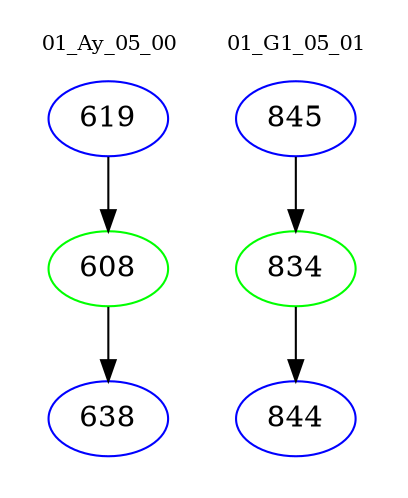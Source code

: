 digraph{
subgraph cluster_0 {
color = white
label = "01_Ay_05_00";
fontsize=10;
T0_619 [label="619", color="blue"]
T0_619 -> T0_608 [color="black"]
T0_608 [label="608", color="green"]
T0_608 -> T0_638 [color="black"]
T0_638 [label="638", color="blue"]
}
subgraph cluster_1 {
color = white
label = "01_G1_05_01";
fontsize=10;
T1_845 [label="845", color="blue"]
T1_845 -> T1_834 [color="black"]
T1_834 [label="834", color="green"]
T1_834 -> T1_844 [color="black"]
T1_844 [label="844", color="blue"]
}
}
